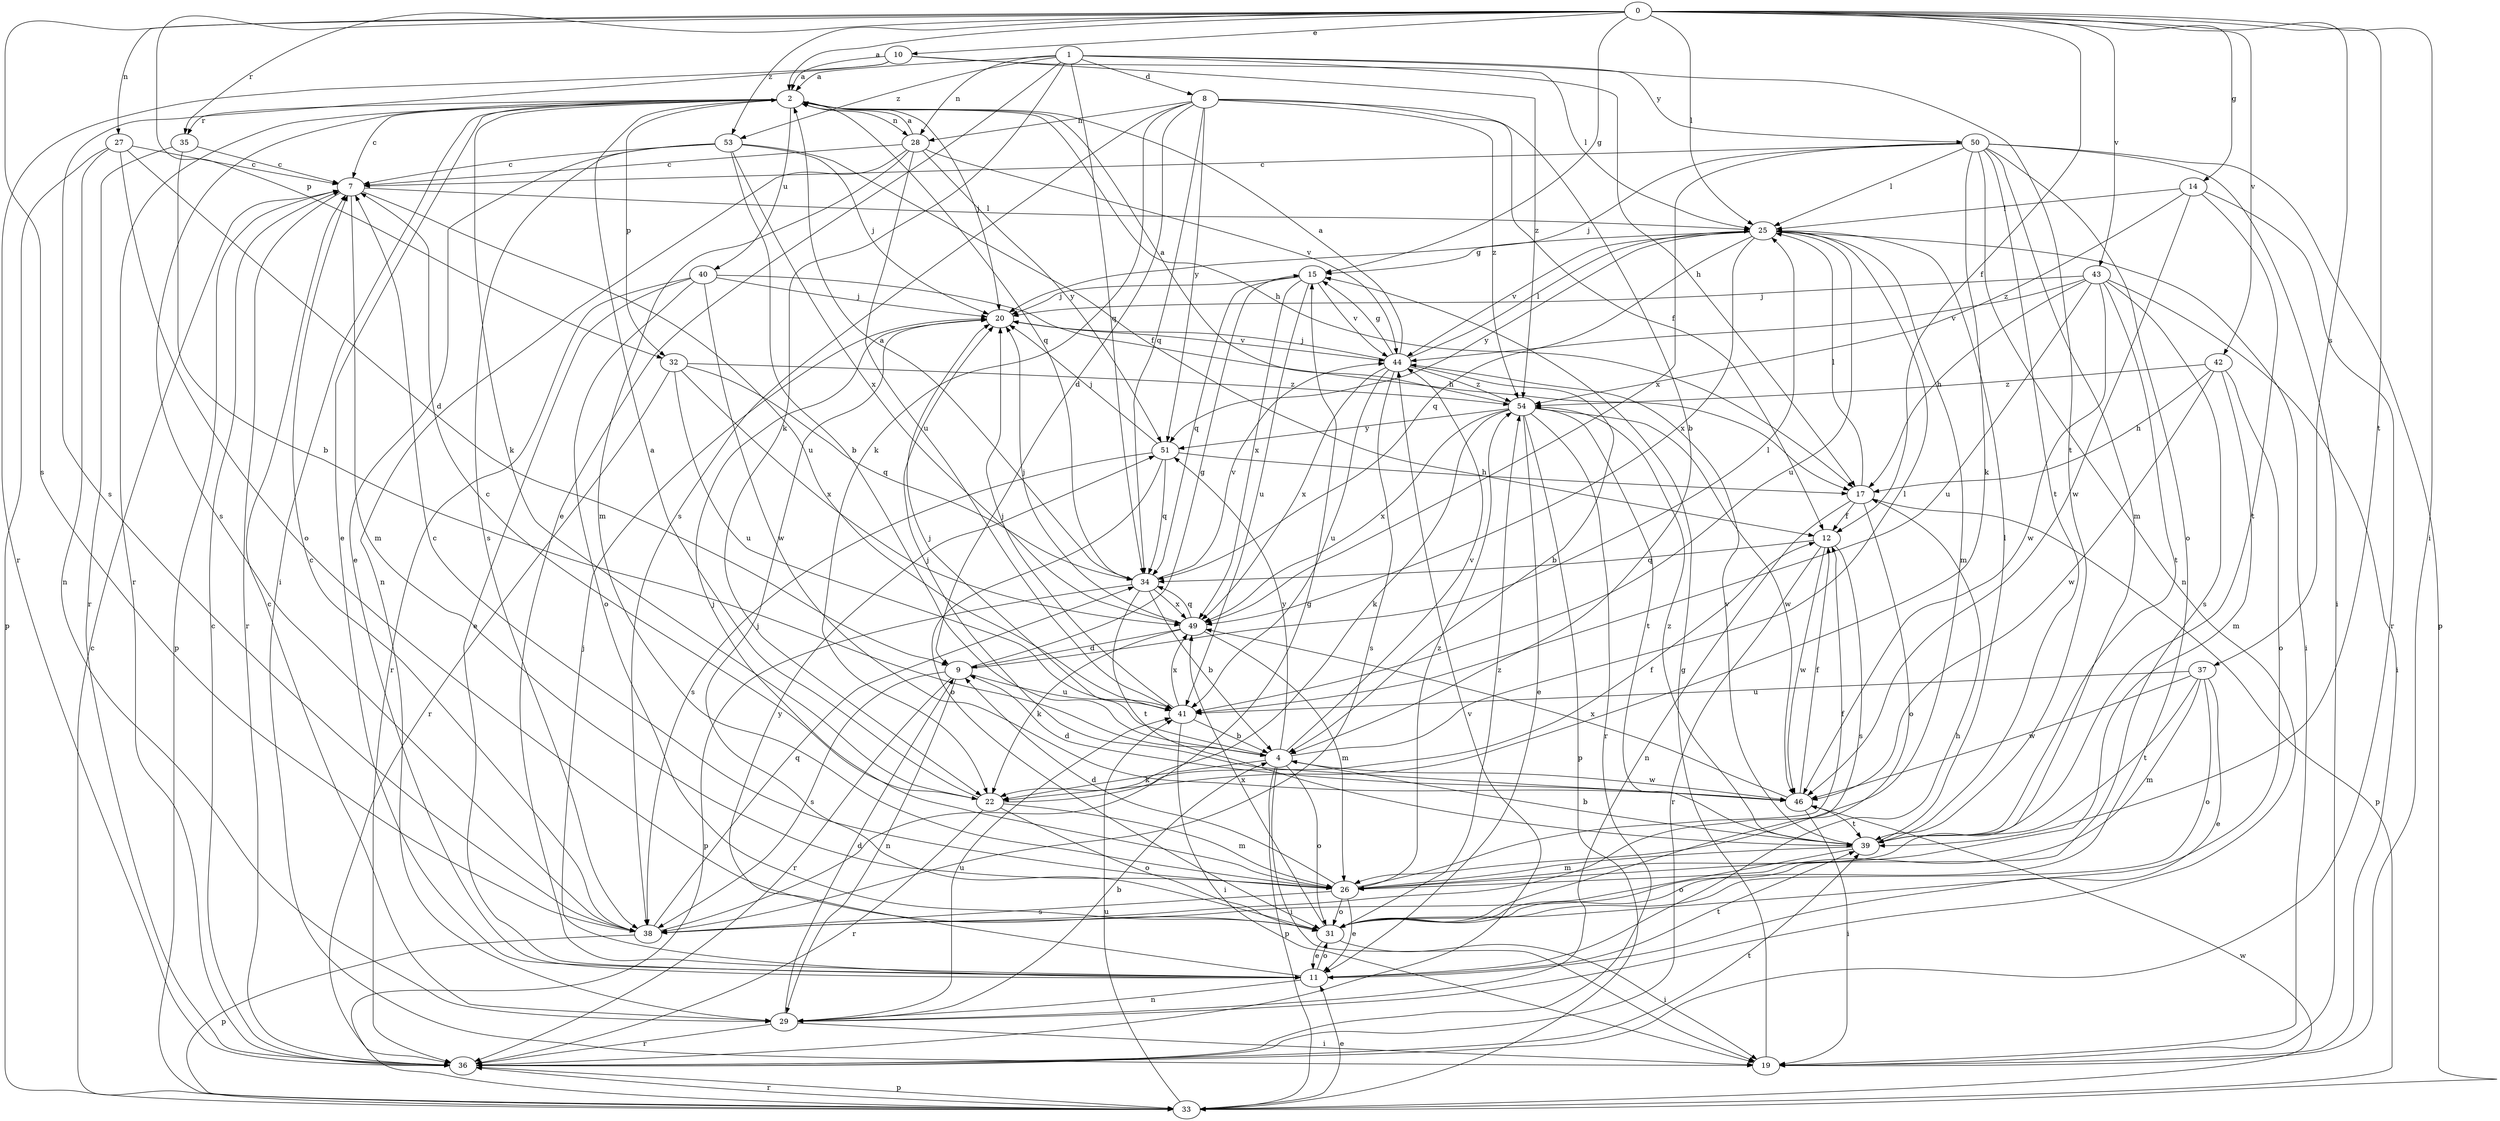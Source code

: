 strict digraph  {
0;
1;
2;
4;
7;
8;
9;
10;
11;
12;
14;
15;
17;
19;
20;
22;
25;
26;
27;
28;
29;
31;
32;
33;
34;
35;
36;
37;
38;
39;
40;
41;
42;
43;
44;
46;
49;
50;
51;
53;
54;
0 -> 2  [label=a];
0 -> 10  [label=e];
0 -> 12  [label=f];
0 -> 14  [label=g];
0 -> 15  [label=g];
0 -> 19  [label=i];
0 -> 25  [label=l];
0 -> 27  [label=n];
0 -> 32  [label=p];
0 -> 35  [label=r];
0 -> 37  [label=s];
0 -> 38  [label=s];
0 -> 39  [label=t];
0 -> 42  [label=v];
0 -> 43  [label=v];
0 -> 53  [label=z];
1 -> 2  [label=a];
1 -> 8  [label=d];
1 -> 11  [label=e];
1 -> 17  [label=h];
1 -> 22  [label=k];
1 -> 28  [label=n];
1 -> 34  [label=q];
1 -> 39  [label=t];
1 -> 50  [label=y];
1 -> 53  [label=z];
2 -> 7  [label=c];
2 -> 11  [label=e];
2 -> 17  [label=h];
2 -> 19  [label=i];
2 -> 20  [label=j];
2 -> 22  [label=k];
2 -> 28  [label=n];
2 -> 32  [label=p];
2 -> 34  [label=q];
2 -> 35  [label=r];
2 -> 36  [label=r];
2 -> 38  [label=s];
2 -> 40  [label=u];
4 -> 19  [label=i];
4 -> 20  [label=j];
4 -> 22  [label=k];
4 -> 25  [label=l];
4 -> 31  [label=o];
4 -> 33  [label=p];
4 -> 44  [label=v];
4 -> 46  [label=w];
4 -> 51  [label=y];
7 -> 25  [label=l];
7 -> 26  [label=m];
7 -> 33  [label=p];
7 -> 36  [label=r];
7 -> 41  [label=u];
8 -> 4  [label=b];
8 -> 9  [label=d];
8 -> 12  [label=f];
8 -> 22  [label=k];
8 -> 28  [label=n];
8 -> 34  [label=q];
8 -> 38  [label=s];
8 -> 51  [label=y];
8 -> 54  [label=z];
9 -> 15  [label=g];
9 -> 25  [label=l];
9 -> 29  [label=n];
9 -> 36  [label=r];
9 -> 38  [label=s];
9 -> 41  [label=u];
10 -> 2  [label=a];
10 -> 25  [label=l];
10 -> 36  [label=r];
10 -> 38  [label=s];
10 -> 54  [label=z];
11 -> 17  [label=h];
11 -> 20  [label=j];
11 -> 29  [label=n];
11 -> 31  [label=o];
11 -> 39  [label=t];
11 -> 51  [label=y];
12 -> 34  [label=q];
12 -> 36  [label=r];
12 -> 38  [label=s];
12 -> 46  [label=w];
14 -> 25  [label=l];
14 -> 36  [label=r];
14 -> 39  [label=t];
14 -> 46  [label=w];
14 -> 54  [label=z];
15 -> 20  [label=j];
15 -> 34  [label=q];
15 -> 41  [label=u];
15 -> 44  [label=v];
15 -> 49  [label=x];
17 -> 12  [label=f];
17 -> 25  [label=l];
17 -> 29  [label=n];
17 -> 31  [label=o];
17 -> 33  [label=p];
19 -> 15  [label=g];
20 -> 44  [label=v];
22 -> 2  [label=a];
22 -> 7  [label=c];
22 -> 12  [label=f];
22 -> 26  [label=m];
22 -> 31  [label=o];
22 -> 36  [label=r];
25 -> 15  [label=g];
25 -> 19  [label=i];
25 -> 26  [label=m];
25 -> 34  [label=q];
25 -> 41  [label=u];
25 -> 44  [label=v];
25 -> 49  [label=x];
25 -> 51  [label=y];
26 -> 7  [label=c];
26 -> 9  [label=d];
26 -> 11  [label=e];
26 -> 12  [label=f];
26 -> 20  [label=j];
26 -> 31  [label=o];
26 -> 38  [label=s];
26 -> 54  [label=z];
27 -> 7  [label=c];
27 -> 9  [label=d];
27 -> 29  [label=n];
27 -> 31  [label=o];
27 -> 33  [label=p];
28 -> 2  [label=a];
28 -> 7  [label=c];
28 -> 26  [label=m];
28 -> 29  [label=n];
28 -> 41  [label=u];
28 -> 44  [label=v];
28 -> 51  [label=y];
29 -> 4  [label=b];
29 -> 7  [label=c];
29 -> 9  [label=d];
29 -> 19  [label=i];
29 -> 36  [label=r];
29 -> 41  [label=u];
31 -> 11  [label=e];
31 -> 19  [label=i];
31 -> 20  [label=j];
31 -> 49  [label=x];
31 -> 54  [label=z];
32 -> 34  [label=q];
32 -> 36  [label=r];
32 -> 41  [label=u];
32 -> 49  [label=x];
32 -> 54  [label=z];
33 -> 7  [label=c];
33 -> 11  [label=e];
33 -> 36  [label=r];
33 -> 41  [label=u];
33 -> 46  [label=w];
34 -> 2  [label=a];
34 -> 4  [label=b];
34 -> 33  [label=p];
34 -> 39  [label=t];
34 -> 44  [label=v];
34 -> 49  [label=x];
35 -> 4  [label=b];
35 -> 7  [label=c];
35 -> 36  [label=r];
36 -> 7  [label=c];
36 -> 33  [label=p];
36 -> 39  [label=t];
36 -> 44  [label=v];
37 -> 11  [label=e];
37 -> 26  [label=m];
37 -> 31  [label=o];
37 -> 39  [label=t];
37 -> 41  [label=u];
37 -> 46  [label=w];
38 -> 7  [label=c];
38 -> 15  [label=g];
38 -> 33  [label=p];
38 -> 34  [label=q];
39 -> 4  [label=b];
39 -> 25  [label=l];
39 -> 26  [label=m];
39 -> 31  [label=o];
39 -> 44  [label=v];
39 -> 54  [label=z];
40 -> 11  [label=e];
40 -> 17  [label=h];
40 -> 20  [label=j];
40 -> 31  [label=o];
40 -> 36  [label=r];
40 -> 46  [label=w];
41 -> 4  [label=b];
41 -> 19  [label=i];
41 -> 20  [label=j];
41 -> 49  [label=x];
42 -> 17  [label=h];
42 -> 26  [label=m];
42 -> 31  [label=o];
42 -> 46  [label=w];
42 -> 54  [label=z];
43 -> 17  [label=h];
43 -> 19  [label=i];
43 -> 20  [label=j];
43 -> 38  [label=s];
43 -> 39  [label=t];
43 -> 41  [label=u];
43 -> 44  [label=v];
43 -> 46  [label=w];
44 -> 2  [label=a];
44 -> 4  [label=b];
44 -> 15  [label=g];
44 -> 20  [label=j];
44 -> 25  [label=l];
44 -> 38  [label=s];
44 -> 41  [label=u];
44 -> 49  [label=x];
44 -> 54  [label=z];
46 -> 9  [label=d];
46 -> 12  [label=f];
46 -> 19  [label=i];
46 -> 20  [label=j];
46 -> 39  [label=t];
46 -> 49  [label=x];
49 -> 9  [label=d];
49 -> 20  [label=j];
49 -> 22  [label=k];
49 -> 26  [label=m];
49 -> 34  [label=q];
50 -> 7  [label=c];
50 -> 19  [label=i];
50 -> 20  [label=j];
50 -> 22  [label=k];
50 -> 25  [label=l];
50 -> 26  [label=m];
50 -> 29  [label=n];
50 -> 31  [label=o];
50 -> 33  [label=p];
50 -> 39  [label=t];
50 -> 49  [label=x];
51 -> 17  [label=h];
51 -> 20  [label=j];
51 -> 31  [label=o];
51 -> 34  [label=q];
51 -> 38  [label=s];
53 -> 4  [label=b];
53 -> 7  [label=c];
53 -> 11  [label=e];
53 -> 12  [label=f];
53 -> 20  [label=j];
53 -> 38  [label=s];
53 -> 49  [label=x];
54 -> 2  [label=a];
54 -> 11  [label=e];
54 -> 22  [label=k];
54 -> 33  [label=p];
54 -> 36  [label=r];
54 -> 39  [label=t];
54 -> 46  [label=w];
54 -> 49  [label=x];
54 -> 51  [label=y];
}
